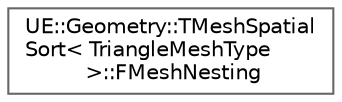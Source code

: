 digraph "Graphical Class Hierarchy"
{
 // INTERACTIVE_SVG=YES
 // LATEX_PDF_SIZE
  bgcolor="transparent";
  edge [fontname=Helvetica,fontsize=10,labelfontname=Helvetica,labelfontsize=10];
  node [fontname=Helvetica,fontsize=10,shape=box,height=0.2,width=0.4];
  rankdir="LR";
  Node0 [id="Node000000",label="UE::Geometry::TMeshSpatial\lSort\< TriangleMeshType\l \>::FMeshNesting",height=0.2,width=0.4,color="grey40", fillcolor="white", style="filled",URL="$d0/d0d/structUE_1_1Geometry_1_1TMeshSpatialSort_1_1FMeshNesting.html",tooltip="Outputs."];
}
